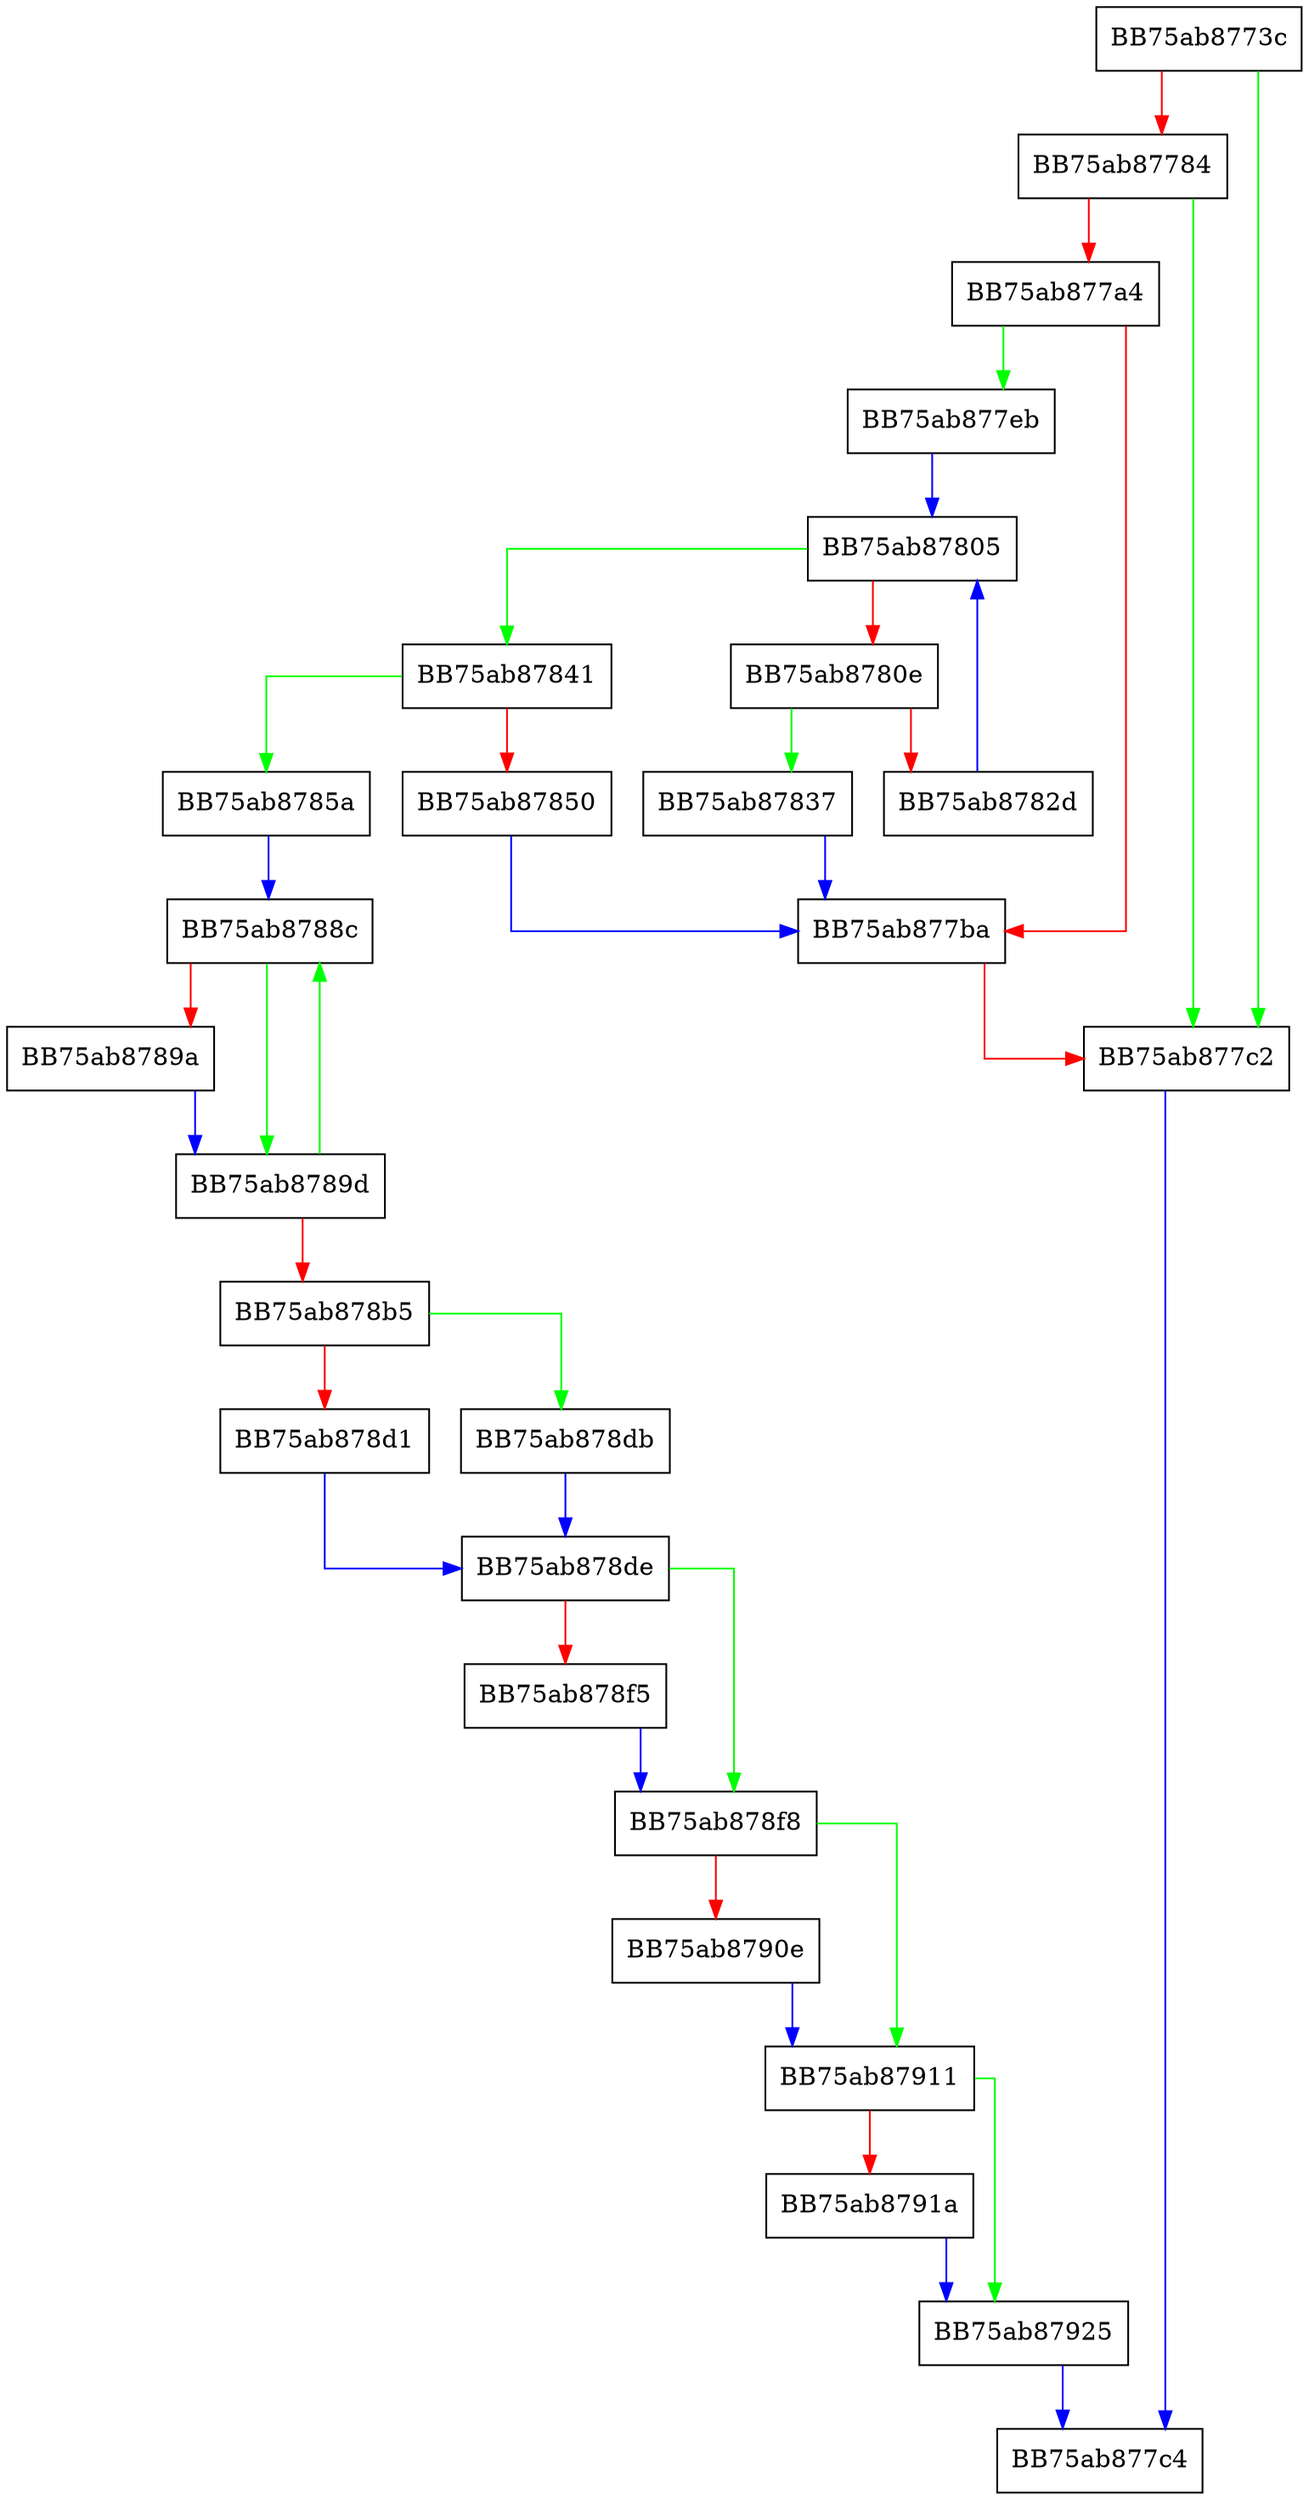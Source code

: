digraph DeserializePUAFileInfo {
  node [shape="box"];
  graph [splines=ortho];
  BB75ab8773c -> BB75ab877c2 [color="green"];
  BB75ab8773c -> BB75ab87784 [color="red"];
  BB75ab87784 -> BB75ab877c2 [color="green"];
  BB75ab87784 -> BB75ab877a4 [color="red"];
  BB75ab877a4 -> BB75ab877eb [color="green"];
  BB75ab877a4 -> BB75ab877ba [color="red"];
  BB75ab877ba -> BB75ab877c2 [color="red"];
  BB75ab877c2 -> BB75ab877c4 [color="blue"];
  BB75ab877eb -> BB75ab87805 [color="blue"];
  BB75ab87805 -> BB75ab87841 [color="green"];
  BB75ab87805 -> BB75ab8780e [color="red"];
  BB75ab8780e -> BB75ab87837 [color="green"];
  BB75ab8780e -> BB75ab8782d [color="red"];
  BB75ab8782d -> BB75ab87805 [color="blue"];
  BB75ab87837 -> BB75ab877ba [color="blue"];
  BB75ab87841 -> BB75ab8785a [color="green"];
  BB75ab87841 -> BB75ab87850 [color="red"];
  BB75ab87850 -> BB75ab877ba [color="blue"];
  BB75ab8785a -> BB75ab8788c [color="blue"];
  BB75ab8788c -> BB75ab8789d [color="green"];
  BB75ab8788c -> BB75ab8789a [color="red"];
  BB75ab8789a -> BB75ab8789d [color="blue"];
  BB75ab8789d -> BB75ab8788c [color="green"];
  BB75ab8789d -> BB75ab878b5 [color="red"];
  BB75ab878b5 -> BB75ab878db [color="green"];
  BB75ab878b5 -> BB75ab878d1 [color="red"];
  BB75ab878d1 -> BB75ab878de [color="blue"];
  BB75ab878db -> BB75ab878de [color="blue"];
  BB75ab878de -> BB75ab878f8 [color="green"];
  BB75ab878de -> BB75ab878f5 [color="red"];
  BB75ab878f5 -> BB75ab878f8 [color="blue"];
  BB75ab878f8 -> BB75ab87911 [color="green"];
  BB75ab878f8 -> BB75ab8790e [color="red"];
  BB75ab8790e -> BB75ab87911 [color="blue"];
  BB75ab87911 -> BB75ab87925 [color="green"];
  BB75ab87911 -> BB75ab8791a [color="red"];
  BB75ab8791a -> BB75ab87925 [color="blue"];
  BB75ab87925 -> BB75ab877c4 [color="blue"];
}